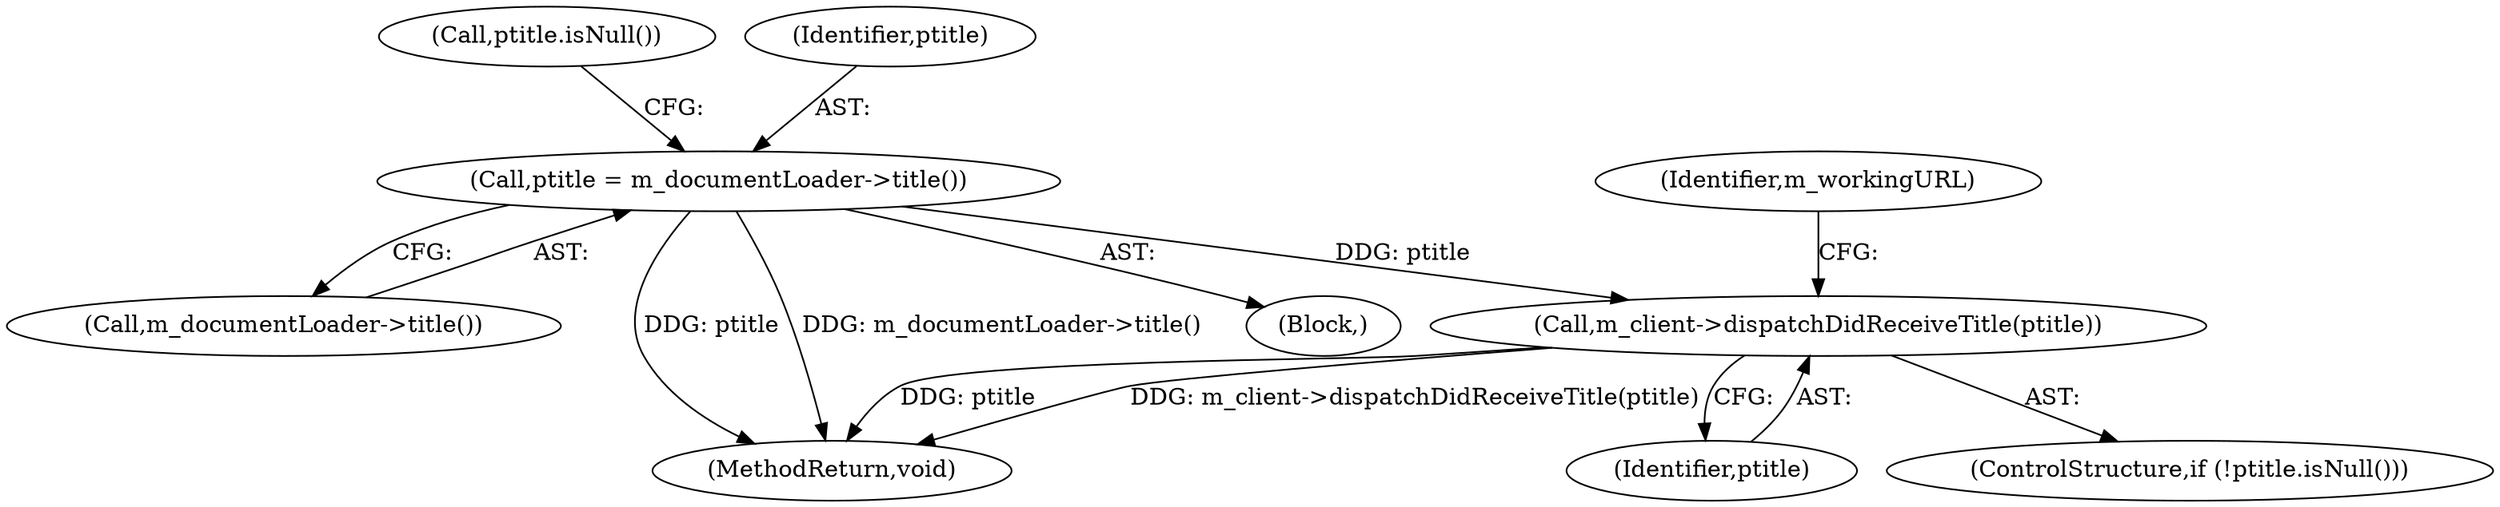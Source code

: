 digraph "0_Chrome_befb46ae3385fa13975521e9a2281e35805b339e@API" {
"1000117" [label="(Call,m_client->dispatchDidReceiveTitle(ptitle))"];
"1000111" [label="(Call,ptitle = m_documentLoader->title())"];
"1000114" [label="(ControlStructure,if (!ptitle.isNull()))"];
"1000113" [label="(Call,m_documentLoader->title())"];
"1000117" [label="(Call,m_client->dispatchDidReceiveTitle(ptitle))"];
"1000152" [label="(MethodReturn,void)"];
"1000111" [label="(Call,ptitle = m_documentLoader->title())"];
"1000109" [label="(Block,)"];
"1000116" [label="(Call,ptitle.isNull())"];
"1000118" [label="(Identifier,ptitle)"];
"1000120" [label="(Identifier,m_workingURL)"];
"1000112" [label="(Identifier,ptitle)"];
"1000117" -> "1000114"  [label="AST: "];
"1000117" -> "1000118"  [label="CFG: "];
"1000118" -> "1000117"  [label="AST: "];
"1000120" -> "1000117"  [label="CFG: "];
"1000117" -> "1000152"  [label="DDG: m_client->dispatchDidReceiveTitle(ptitle)"];
"1000117" -> "1000152"  [label="DDG: ptitle"];
"1000111" -> "1000117"  [label="DDG: ptitle"];
"1000111" -> "1000109"  [label="AST: "];
"1000111" -> "1000113"  [label="CFG: "];
"1000112" -> "1000111"  [label="AST: "];
"1000113" -> "1000111"  [label="AST: "];
"1000116" -> "1000111"  [label="CFG: "];
"1000111" -> "1000152"  [label="DDG: ptitle"];
"1000111" -> "1000152"  [label="DDG: m_documentLoader->title()"];
}

